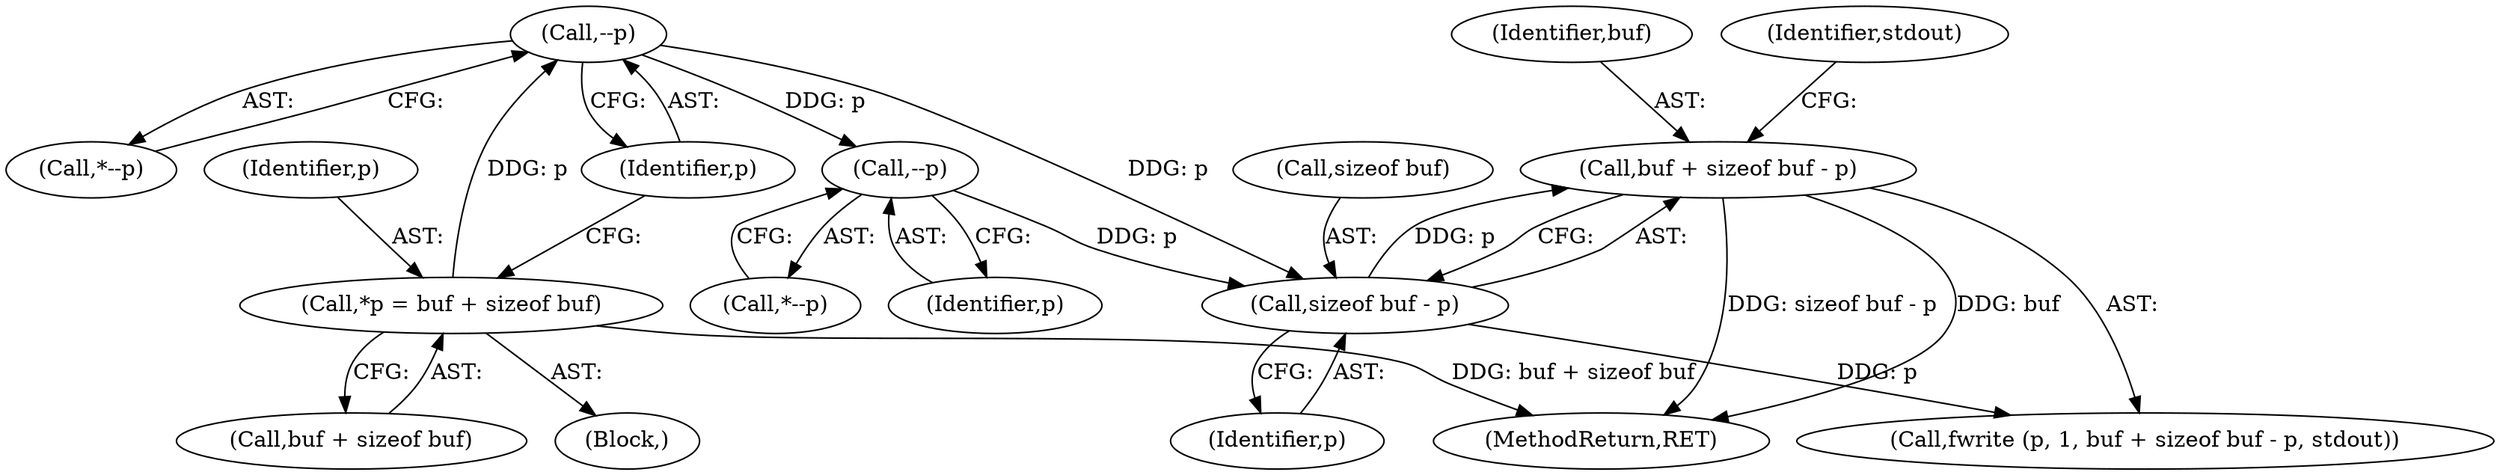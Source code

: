 digraph "0_savannah_8fcf61523644df42e1905c81bed26838e0b04f91@API" {
"1000706" [label="(Call,buf + sizeof buf - p)"];
"1000708" [label="(Call,sizeof buf - p)"];
"1000675" [label="(Call,--p)"];
"1000665" [label="(Call,*p = buf + sizeof buf)"];
"1000698" [label="(Call,--p)"];
"1000699" [label="(Identifier,p)"];
"1000707" [label="(Identifier,buf)"];
"1000711" [label="(Identifier,p)"];
"1000698" [label="(Call,--p)"];
"1000676" [label="(Identifier,p)"];
"1000667" [label="(Call,buf + sizeof buf)"];
"1001415" [label="(MethodReturn,RET)"];
"1000665" [label="(Call,*p = buf + sizeof buf)"];
"1000666" [label="(Identifier,p)"];
"1000708" [label="(Call,sizeof buf - p)"];
"1000674" [label="(Call,*--p)"];
"1000697" [label="(Call,*--p)"];
"1000675" [label="(Call,--p)"];
"1000703" [label="(Call,fwrite (p, 1, buf + sizeof buf - p, stdout))"];
"1000706" [label="(Call,buf + sizeof buf - p)"];
"1000662" [label="(Block,)"];
"1000712" [label="(Identifier,stdout)"];
"1000709" [label="(Call,sizeof buf)"];
"1000706" -> "1000703"  [label="AST: "];
"1000706" -> "1000708"  [label="CFG: "];
"1000707" -> "1000706"  [label="AST: "];
"1000708" -> "1000706"  [label="AST: "];
"1000712" -> "1000706"  [label="CFG: "];
"1000706" -> "1001415"  [label="DDG: sizeof buf - p"];
"1000706" -> "1001415"  [label="DDG: buf"];
"1000708" -> "1000706"  [label="DDG: p"];
"1000708" -> "1000711"  [label="CFG: "];
"1000709" -> "1000708"  [label="AST: "];
"1000711" -> "1000708"  [label="AST: "];
"1000708" -> "1000703"  [label="DDG: p"];
"1000675" -> "1000708"  [label="DDG: p"];
"1000698" -> "1000708"  [label="DDG: p"];
"1000675" -> "1000674"  [label="AST: "];
"1000675" -> "1000676"  [label="CFG: "];
"1000676" -> "1000675"  [label="AST: "];
"1000674" -> "1000675"  [label="CFG: "];
"1000665" -> "1000675"  [label="DDG: p"];
"1000675" -> "1000698"  [label="DDG: p"];
"1000665" -> "1000662"  [label="AST: "];
"1000665" -> "1000667"  [label="CFG: "];
"1000666" -> "1000665"  [label="AST: "];
"1000667" -> "1000665"  [label="AST: "];
"1000676" -> "1000665"  [label="CFG: "];
"1000665" -> "1001415"  [label="DDG: buf + sizeof buf"];
"1000698" -> "1000697"  [label="AST: "];
"1000698" -> "1000699"  [label="CFG: "];
"1000699" -> "1000698"  [label="AST: "];
"1000697" -> "1000698"  [label="CFG: "];
}
